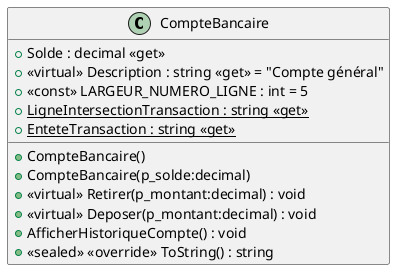 @startuml
class CompteBancaire {
    + Solde : decimal <<get>>
    + <<virtual>> Description : string <<get>> = "Compte général"
    + CompteBancaire()
    + CompteBancaire(p_solde:decimal)
    + <<virtual>> Retirer(p_montant:decimal) : void
    + <<virtual>> Deposer(p_montant:decimal) : void
    + AfficherHistoriqueCompte() : void
    + <<const>> LARGEUR_NUMERO_LIGNE : int = 5
    + {static} LigneIntersectionTransaction : string <<get>>
    + {static} EnteteTransaction : string <<get>>
    + <<sealed>> <<override>> ToString() : string
}
@enduml
